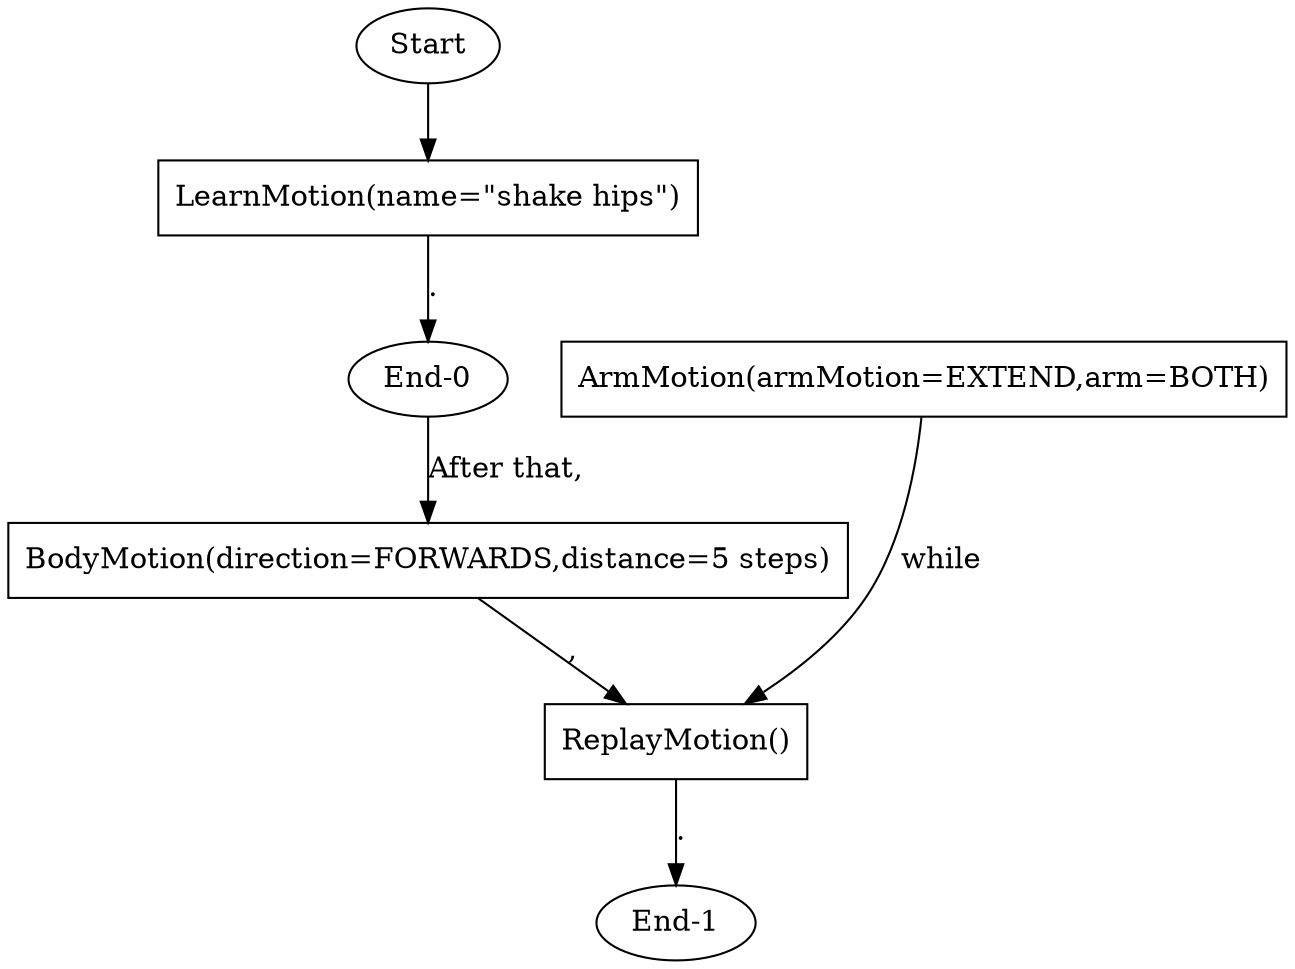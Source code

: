 strict digraph  {
Start [sent_idx=0];
"LearnMotion(name=\"shake hips\")" [idx=0, idx_main=0, sent_idx=0, shape=box];
"End-0" [sent_idx=0];
"BodyMotion(direction=FORWARDS,distance=5 steps)" [idx=0, idx_main=0, sent_idx=1, shape=box];
"ReplayMotion()" [idx=1, idx_main=1, sent_idx=1, shape=box];
"ArmMotion(armMotion=EXTEND,arm=BOTH)" [idx=2, sent_idx=1, shape=box];
"End-1" [sent_idx=1];
{rank="same" "ArmMotion(armMotion=EXTEND,arm=BOTH)" "End-0"}
Start -> "LearnMotion(name=\"shake hips\")"  [label=""];
"LearnMotion(name=\"shake hips\")" -> "End-0"  [label="."];
"End-0" -> "BodyMotion(direction=FORWARDS,distance=5 steps)"  [label="After that,"];
"BodyMotion(direction=FORWARDS,distance=5 steps)" -> "ReplayMotion()"  [label=","];
"ReplayMotion()" -> "End-1"  [label="."];
"ArmMotion(armMotion=EXTEND,arm=BOTH)" -> "ReplayMotion()"  [label="while"];
}
